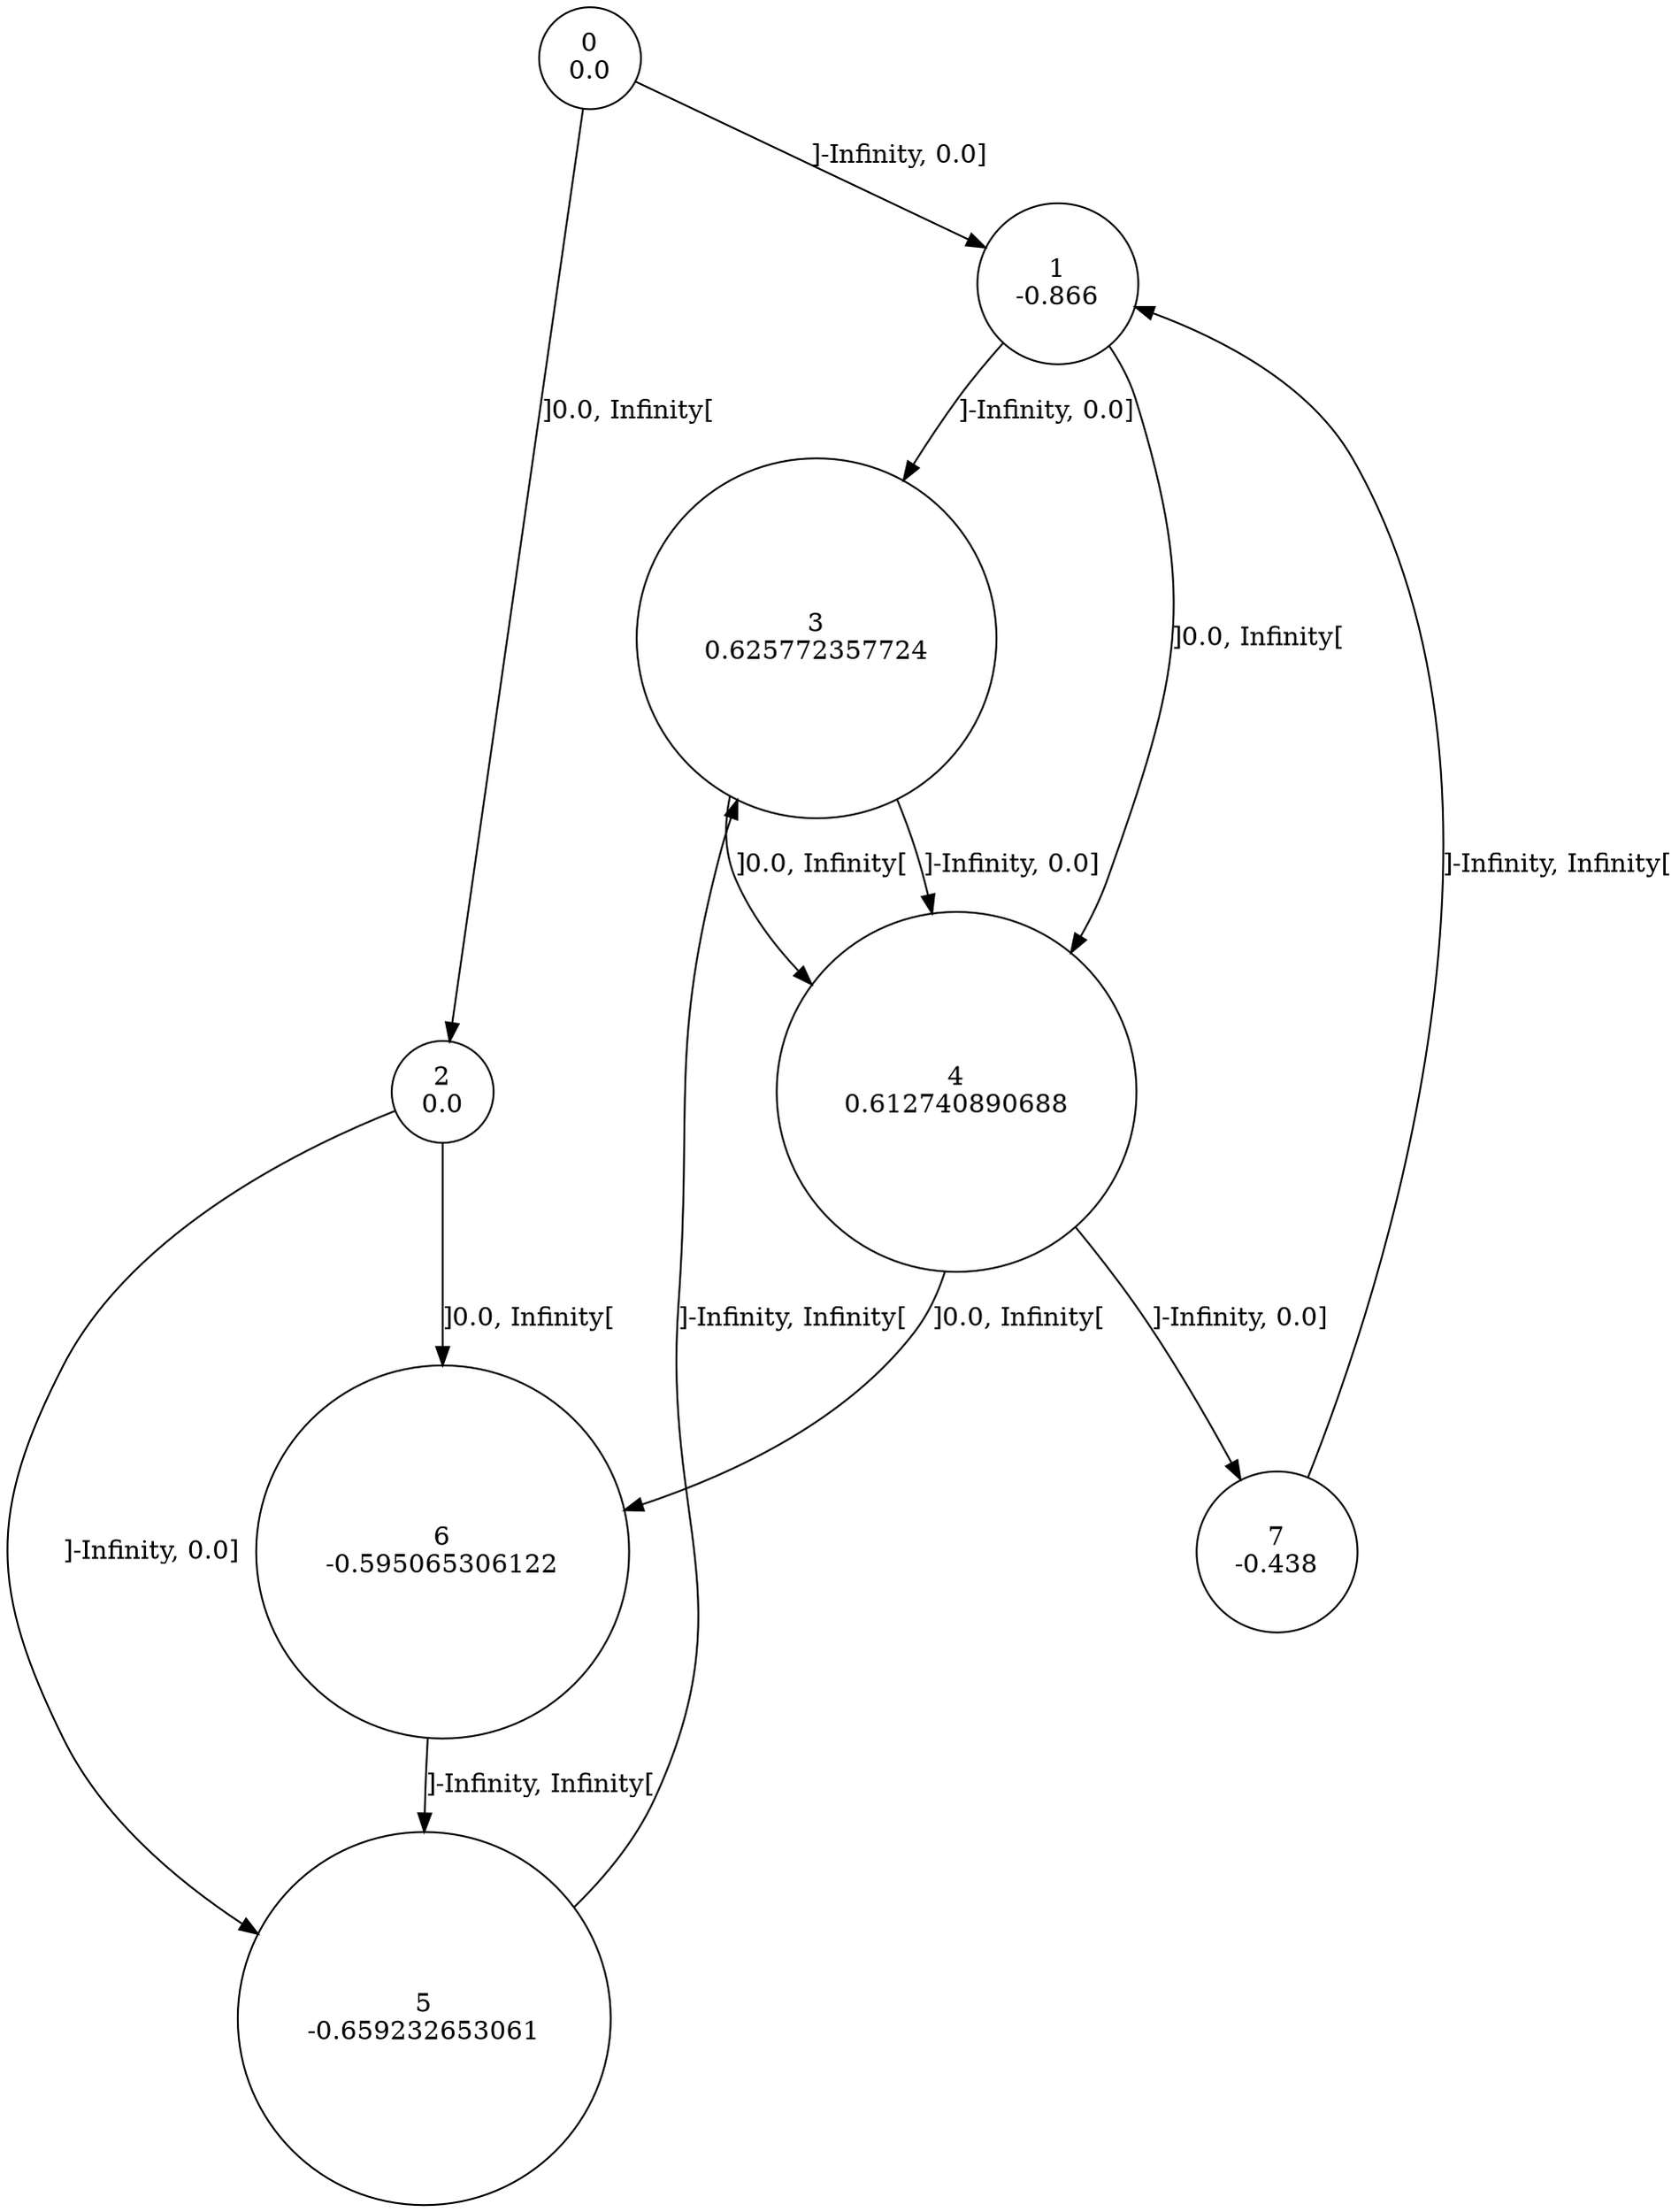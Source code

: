 digraph a {
0 [shape=circle, label="0\n0.0"];
	0 -> 1 [label="]-Infinity, 0.0]"];
	0 -> 2 [label="]0.0, Infinity["];
1 [shape=circle, label="1\n-0.866"];
	1 -> 3 [label="]-Infinity, 0.0]"];
	1 -> 4 [label="]0.0, Infinity["];
2 [shape=circle, label="2\n0.0"];
	2 -> 5 [label="]-Infinity, 0.0]"];
	2 -> 6 [label="]0.0, Infinity["];
3 [shape=circle, label="3\n0.625772357724"];
	3 -> 4 [label="]-Infinity, 0.0]"];
	3 -> 4 [label="]0.0, Infinity["];
4 [shape=circle, label="4\n0.612740890688"];
	4 -> 7 [label="]-Infinity, 0.0]"];
	4 -> 6 [label="]0.0, Infinity["];
5 [shape=circle, label="5\n-0.659232653061"];
	5 -> 3 [label="]-Infinity, Infinity["];
6 [shape=circle, label="6\n-0.595065306122"];
	6 -> 5 [label="]-Infinity, Infinity["];
7 [shape=circle, label="7\n-0.438"];
	7 -> 1 [label="]-Infinity, Infinity["];
}